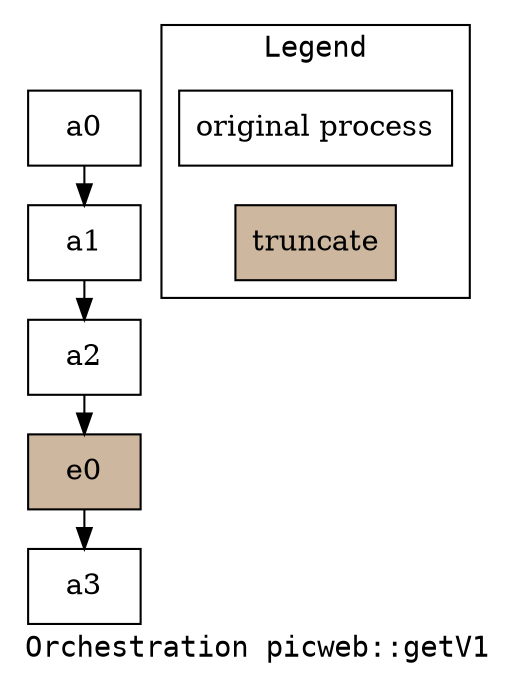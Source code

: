 digraph picweb_getV1 {
  fontname=Courier;
  node [shape=record];
  edge [fontname=Courier];
  label="Orchestration picweb::getV1";
  picweb_getV1_a0 [label="a0"];
  picweb_getV1_a1 [label="a1"];
  picweb_getV1_a2 [label="a2"];
  picweb_getV1_a3 [label="a3"];
  picweb_getV1_t_e0 [label="e0",style=filled,fillcolor=bisque3];
  picweb_getV1_a0 -> picweb_getV1_a1 ;
  picweb_getV1_a1 -> picweb_getV1_a2 ;
  picweb_getV1_a2 -> picweb_getV1_t_e0 ;
  picweb_getV1_t_e0 -> picweb_getV1_a3 ;

subgraph cluster_legend {
          label = "Legend";
          ranksep=0.02;
          orig [label="original process"];
          t [label="truncate", style=filled, fillcolor="bisque3"];
          orig -> t [style="invis",arrowsize=0];
  }


} 
